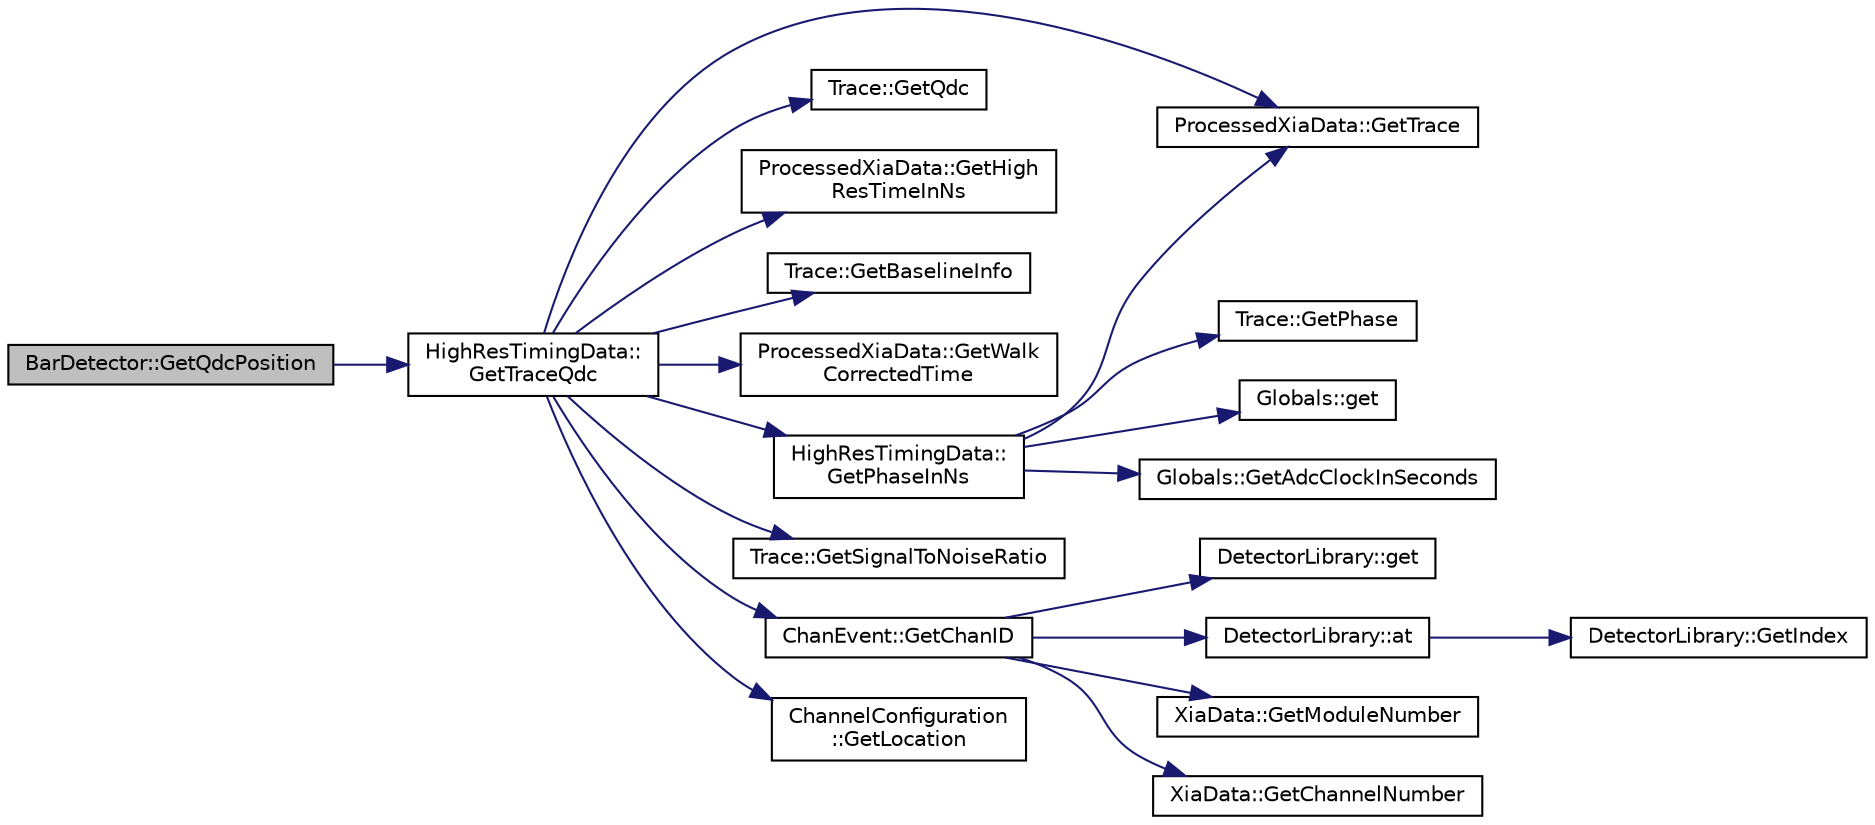 digraph "BarDetector::GetQdcPosition"
{
  edge [fontname="Helvetica",fontsize="10",labelfontname="Helvetica",labelfontsize="10"];
  node [fontname="Helvetica",fontsize="10",shape=record];
  rankdir="LR";
  Node1 [label="BarDetector::GetQdcPosition",height=0.2,width=0.4,color="black", fillcolor="grey75", style="filled", fontcolor="black"];
  Node1 -> Node2 [color="midnightblue",fontsize="10",style="solid",fontname="Helvetica"];
  Node2 [label="HighResTimingData::\lGetTraceQdc",height=0.2,width=0.4,color="black", fillcolor="white", style="filled",URL="$d7/d61/class_high_res_timing_data.html#ae030857390e4ad2262e30f896c9f03b3"];
  Node2 -> Node3 [color="midnightblue",fontsize="10",style="solid",fontname="Helvetica"];
  Node3 [label="ProcessedXiaData::GetTrace",height=0.2,width=0.4,color="black", fillcolor="white", style="filled",URL="$df/d3c/class_processed_xia_data.html#a2d98ff813786abdb09ebc6bd22dbf48d"];
  Node2 -> Node4 [color="midnightblue",fontsize="10",style="solid",fontname="Helvetica"];
  Node4 [label="Trace::GetQdc",height=0.2,width=0.4,color="black", fillcolor="white", style="filled",URL="$dd/db7/class_trace.html#a825c518af0ec6dcba45253c05b562a62"];
  Node2 -> Node5 [color="midnightblue",fontsize="10",style="solid",fontname="Helvetica"];
  Node5 [label="ProcessedXiaData::GetHigh\lResTimeInNs",height=0.2,width=0.4,color="black", fillcolor="white", style="filled",URL="$df/d3c/class_processed_xia_data.html#a5da8714dc3420a4efd9a199de3f56079"];
  Node2 -> Node6 [color="midnightblue",fontsize="10",style="solid",fontname="Helvetica"];
  Node6 [label="Trace::GetBaselineInfo",height=0.2,width=0.4,color="black", fillcolor="white", style="filled",URL="$dd/db7/class_trace.html#aeee6c9b5e253a8df3dd8fa81fccc104f"];
  Node2 -> Node7 [color="midnightblue",fontsize="10",style="solid",fontname="Helvetica"];
  Node7 [label="ProcessedXiaData::GetWalk\lCorrectedTime",height=0.2,width=0.4,color="black", fillcolor="white", style="filled",URL="$df/d3c/class_processed_xia_data.html#a796159b153b67faaaaf00650d4469ab4"];
  Node2 -> Node8 [color="midnightblue",fontsize="10",style="solid",fontname="Helvetica"];
  Node8 [label="HighResTimingData::\lGetPhaseInNs",height=0.2,width=0.4,color="black", fillcolor="white", style="filled",URL="$d7/d61/class_high_res_timing_data.html#a21273328ec61a432f82cc2af3ec3d0ca"];
  Node8 -> Node3 [color="midnightblue",fontsize="10",style="solid",fontname="Helvetica"];
  Node8 -> Node9 [color="midnightblue",fontsize="10",style="solid",fontname="Helvetica"];
  Node9 [label="Trace::GetPhase",height=0.2,width=0.4,color="black", fillcolor="white", style="filled",URL="$dd/db7/class_trace.html#a4801f8d119d80e64d2fe9269c79e6a9d"];
  Node8 -> Node10 [color="midnightblue",fontsize="10",style="solid",fontname="Helvetica"];
  Node10 [label="Globals::get",height=0.2,width=0.4,color="black", fillcolor="white", style="filled",URL="$d3/daf/class_globals.html#ae66fa0173342202c96b13d71a6522512",tooltip="Instance is created upon first call. "];
  Node8 -> Node11 [color="midnightblue",fontsize="10",style="solid",fontname="Helvetica"];
  Node11 [label="Globals::GetAdcClockInSeconds",height=0.2,width=0.4,color="black", fillcolor="white", style="filled",URL="$d3/daf/class_globals.html#ad7d77193cd312ff5b05f78d90a5e5c1f"];
  Node2 -> Node12 [color="midnightblue",fontsize="10",style="solid",fontname="Helvetica"];
  Node12 [label="Trace::GetSignalToNoiseRatio",height=0.2,width=0.4,color="black", fillcolor="white", style="filled",URL="$dd/db7/class_trace.html#ad53ba22a9635836d321f35b97ef72dfa"];
  Node2 -> Node13 [color="midnightblue",fontsize="10",style="solid",fontname="Helvetica"];
  Node13 [label="ChanEvent::GetChanID",height=0.2,width=0.4,color="black", fillcolor="white", style="filled",URL="$d5/d91/class_chan_event.html#ac92976ab74eb43a72bf6e6e536f59496"];
  Node13 -> Node14 [color="midnightblue",fontsize="10",style="solid",fontname="Helvetica"];
  Node14 [label="DetectorLibrary::get",height=0.2,width=0.4,color="black", fillcolor="white", style="filled",URL="$dc/dbe/class_detector_library.html#a6ab3ff825daa8b607865086741bc9b2c"];
  Node13 -> Node15 [color="midnightblue",fontsize="10",style="solid",fontname="Helvetica"];
  Node15 [label="DetectorLibrary::at",height=0.2,width=0.4,color="black", fillcolor="white", style="filled",URL="$dc/dbe/class_detector_library.html#a7dc03a85fdd914647e3b4405524d8f02"];
  Node15 -> Node16 [color="midnightblue",fontsize="10",style="solid",fontname="Helvetica"];
  Node16 [label="DetectorLibrary::GetIndex",height=0.2,width=0.4,color="black", fillcolor="white", style="filled",URL="$dc/dbe/class_detector_library.html#a90877646fc3c5c845baa0ff3643335d4"];
  Node13 -> Node17 [color="midnightblue",fontsize="10",style="solid",fontname="Helvetica"];
  Node17 [label="XiaData::GetModuleNumber",height=0.2,width=0.4,color="black", fillcolor="white", style="filled",URL="$d2/ddd/class_xia_data.html#afcf7210c72022a696a926259d1c5ff84"];
  Node13 -> Node18 [color="midnightblue",fontsize="10",style="solid",fontname="Helvetica"];
  Node18 [label="XiaData::GetChannelNumber",height=0.2,width=0.4,color="black", fillcolor="white", style="filled",URL="$d2/ddd/class_xia_data.html#a34bf9ef6f8f1dee918da2be675e7767a"];
  Node2 -> Node19 [color="midnightblue",fontsize="10",style="solid",fontname="Helvetica"];
  Node19 [label="ChannelConfiguration\l::GetLocation",height=0.2,width=0.4,color="black", fillcolor="white", style="filled",URL="$d6/d20/class_channel_configuration.html#a63b0841b2af27b4d019b5f68097a5eef"];
}
